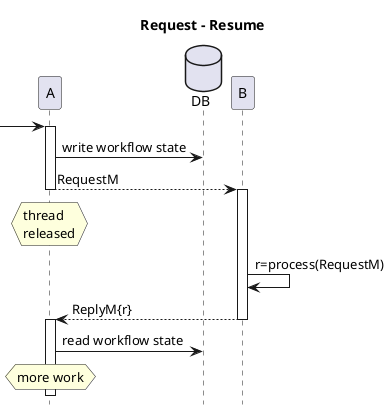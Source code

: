 @startuml
title Request - Resume
hide footbox
database DB order 9
participant B order 10

->A
activate A
A->DB: write workflow state
A-->B: RequestM
deactivate A
hnote over A: thread\nreleased
activate B
B->B: r=process(RequestM)
B-->A: ReplyM{r}
deactivate B
activate A
A->DB: read workflow state
hnote over A: more work
@enduml
? how to connect reply with request
? what instance of A receives the ReplyM
? "reply" or "event" from B ?